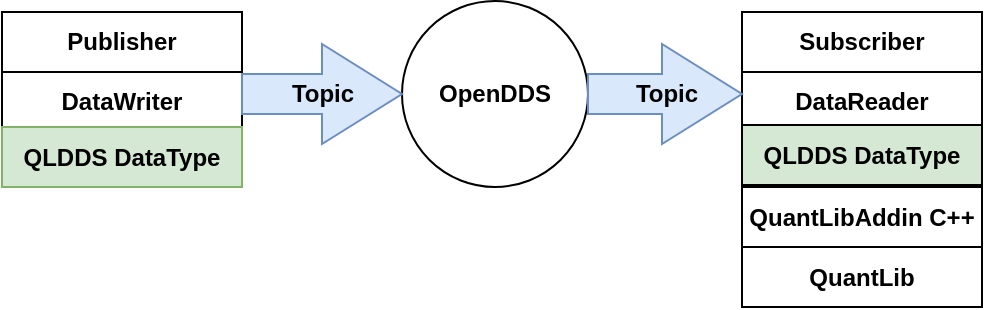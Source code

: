 <mxfile version="12.2.0" type="github" pages="1">
  <diagram id="FgFeBv1eccKTeo6hjX-A" name="Page-1">
    <mxGraphModel dx="952" dy="1168" grid="1" gridSize="10" guides="1" tooltips="1" connect="1" arrows="1" fold="1" page="1" pageScale="1" pageWidth="850" pageHeight="1100" math="0" shadow="0">
      <root>
        <mxCell id="0"/>
        <mxCell id="1" parent="0"/>
        <mxCell id="dGfULtTPnIdKDtHaVdav-1" value="OpenDDS" style="ellipse;whiteSpace=wrap;html=1;aspect=fixed;fontStyle=1" vertex="1" parent="1">
          <mxGeometry x="430" y="154.5" width="93" height="93" as="geometry"/>
        </mxCell>
        <mxCell id="dGfULtTPnIdKDtHaVdav-2" value="&lt;b&gt;Publisher&lt;/b&gt;" style="rounded=0;whiteSpace=wrap;html=1;" vertex="1" parent="1">
          <mxGeometry x="230" y="160" width="120" height="30" as="geometry"/>
        </mxCell>
        <mxCell id="dGfULtTPnIdKDtHaVdav-6" value="&lt;b&gt;DataWriter&lt;/b&gt;" style="rounded=0;whiteSpace=wrap;html=1;" vertex="1" parent="1">
          <mxGeometry x="230" y="190" width="120" height="30" as="geometry"/>
        </mxCell>
        <mxCell id="dGfULtTPnIdKDtHaVdav-7" value="&lt;b&gt;QLDDS DataType&lt;br&gt;&lt;/b&gt;" style="rounded=0;whiteSpace=wrap;html=1;fillColor=#d5e8d4;strokeColor=#82b366;" vertex="1" parent="1">
          <mxGeometry x="230" y="217.5" width="120" height="30" as="geometry"/>
        </mxCell>
        <mxCell id="dGfULtTPnIdKDtHaVdav-9" value="Topic" style="html=1;shadow=0;dashed=0;align=center;verticalAlign=middle;shape=mxgraph.arrows2.arrow;dy=0.6;dx=40;notch=0;fillColor=#dae8fc;strokeColor=#6c8ebf;fontStyle=1" vertex="1" parent="1">
          <mxGeometry x="350" y="176" width="80" height="50" as="geometry"/>
        </mxCell>
        <mxCell id="dGfULtTPnIdKDtHaVdav-10" value="&lt;b&gt;Subscriber&lt;/b&gt;" style="rounded=0;whiteSpace=wrap;html=1;" vertex="1" parent="1">
          <mxGeometry x="600" y="160" width="120" height="30" as="geometry"/>
        </mxCell>
        <mxCell id="dGfULtTPnIdKDtHaVdav-11" value="&lt;b&gt;DataReader&lt;/b&gt;" style="rounded=0;whiteSpace=wrap;html=1;" vertex="1" parent="1">
          <mxGeometry x="600" y="190" width="120" height="30" as="geometry"/>
        </mxCell>
        <mxCell id="dGfULtTPnIdKDtHaVdav-12" value="&lt;b&gt;QLDDS DataType&lt;/b&gt;" style="rounded=0;whiteSpace=wrap;html=1;fillColor=#d5e8d4;strokeColor=#000000;glass=0;shadow=0;comic=0;" vertex="1" parent="1">
          <mxGeometry x="600" y="216.5" width="120" height="30" as="geometry"/>
        </mxCell>
        <mxCell id="dGfULtTPnIdKDtHaVdav-13" value="&lt;b&gt;QuantLibAddin C++&lt;/b&gt;" style="rounded=0;whiteSpace=wrap;html=1;strokeColor=#000000;" vertex="1" parent="1">
          <mxGeometry x="600" y="247.5" width="120" height="30" as="geometry"/>
        </mxCell>
        <mxCell id="dGfULtTPnIdKDtHaVdav-14" value="&lt;b&gt;QuantLib&lt;/b&gt;" style="rounded=0;whiteSpace=wrap;html=1;" vertex="1" parent="1">
          <mxGeometry x="600" y="277.5" width="120" height="30" as="geometry"/>
        </mxCell>
        <mxCell id="dGfULtTPnIdKDtHaVdav-15" value="Topic" style="html=1;shadow=0;dashed=0;align=center;verticalAlign=middle;shape=mxgraph.arrows2.arrow;dy=0.6;dx=40;notch=0;fillColor=#dae8fc;strokeColor=#6c8ebf;fontStyle=1" vertex="1" parent="1">
          <mxGeometry x="523" y="176" width="77" height="50" as="geometry"/>
        </mxCell>
      </root>
    </mxGraphModel>
  </diagram>
</mxfile>
